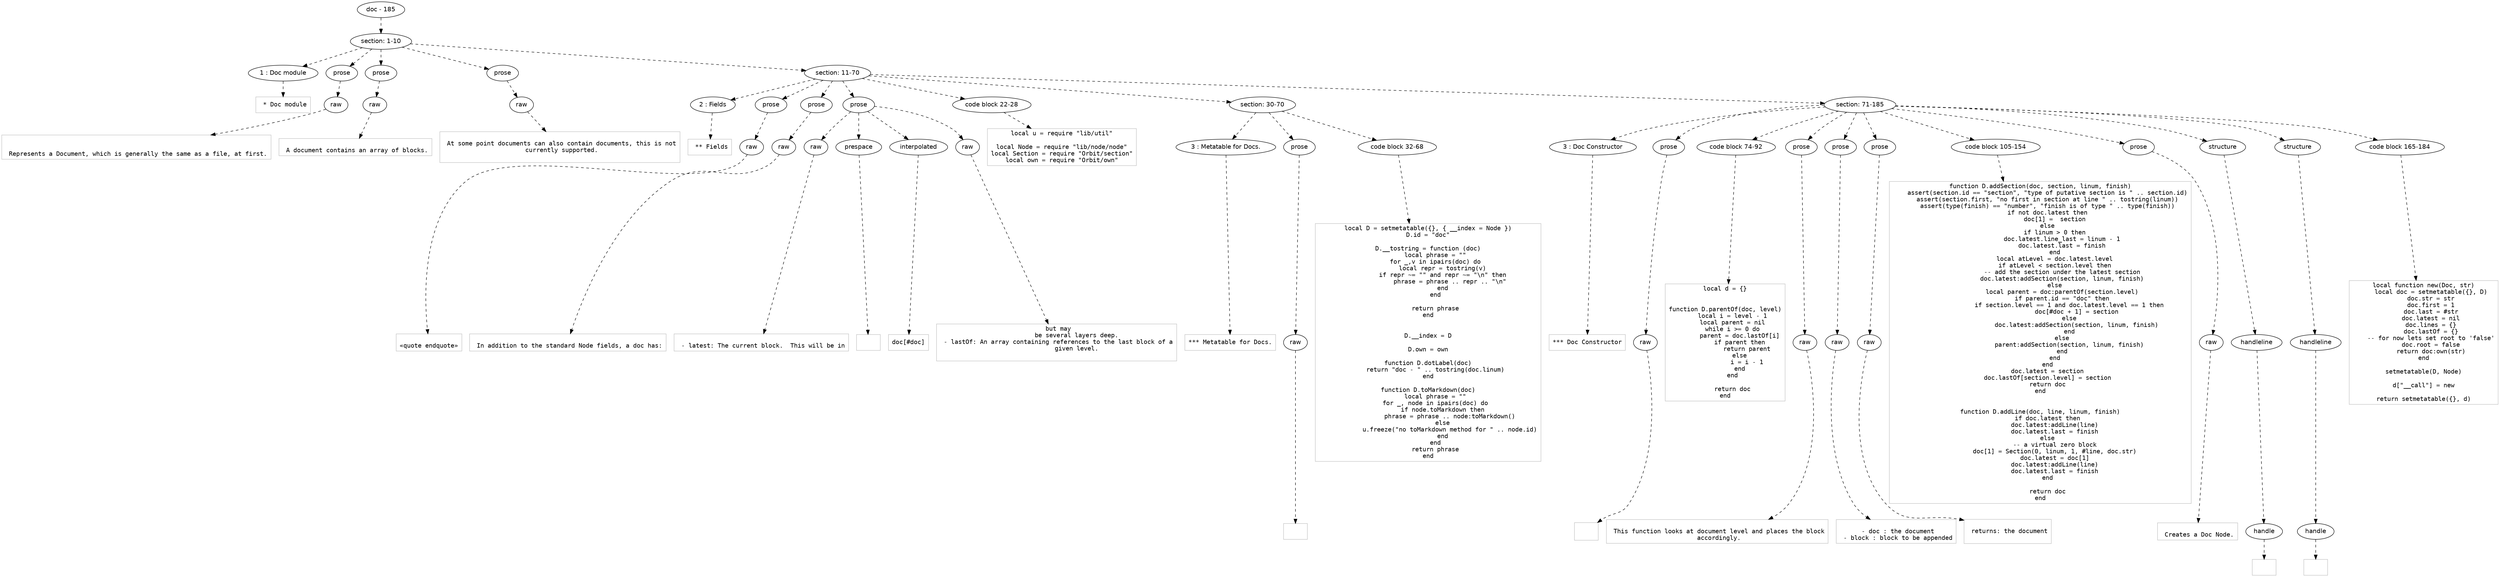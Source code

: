 digraph lpegNode {

node [fontname=Helvetica]
edge [style=dashed]

doc_0 [label="doc - 185"]


doc_0 -> { section_1}
{rank=same; section_1}

section_1 [label="section: 1-10"]


// END RANK doc_0

section_1 -> { header_2 prose_3 prose_4 prose_5 section_6}
{rank=same; header_2 prose_3 prose_4 prose_5 section_6}

header_2 [label="1 : Doc module"]

prose_3 [label="prose"]

prose_4 [label="prose"]

prose_5 [label="prose"]

section_6 [label="section: 11-70"]


// END RANK section_1

header_2 -> leaf_7
leaf_7  [color=Gray,shape=rectangle,fontname=Inconsolata,label=" * Doc module"]
// END RANK header_2

prose_3 -> { raw_8}
{rank=same; raw_8}

raw_8 [label="raw"]


// END RANK prose_3

raw_8 -> leaf_9
leaf_9  [color=Gray,shape=rectangle,fontname=Inconsolata,label="

 Represents a Document, which is generally the same as a file, at first.
"]
// END RANK raw_8

prose_4 -> { raw_10}
{rank=same; raw_10}

raw_10 [label="raw"]


// END RANK prose_4

raw_10 -> leaf_11
leaf_11  [color=Gray,shape=rectangle,fontname=Inconsolata,label="
 A document contains an array of blocks.
"]
// END RANK raw_10

prose_5 -> { raw_12}
{rank=same; raw_12}

raw_12 [label="raw"]


// END RANK prose_5

raw_12 -> leaf_13
leaf_13  [color=Gray,shape=rectangle,fontname=Inconsolata,label="
 At some point documents can also contain documents, this is not
 currently supported.

"]
// END RANK raw_12

section_6 -> { header_14 prose_15 prose_16 prose_17 codeblock_18 section_19 section_20}
{rank=same; header_14 prose_15 prose_16 prose_17 codeblock_18 section_19 section_20}

header_14 [label="2 : Fields"]

prose_15 [label="prose"]

prose_16 [label="prose"]

prose_17 [label="prose"]

codeblock_18 [label="code block 22-28"]

section_19 [label="section: 30-70"]

section_20 [label="section: 71-185"]


// END RANK section_6

header_14 -> leaf_21
leaf_21  [color=Gray,shape=rectangle,fontname=Inconsolata,label=" ** Fields"]
// END RANK header_14

prose_15 -> { raw_22}
{rank=same; raw_22}

raw_22 [label="raw"]


// END RANK prose_15

raw_22 -> leaf_23
leaf_23  [color=Gray,shape=rectangle,fontname=Inconsolata,label="
«quote endquote»
"]
// END RANK raw_22

prose_16 -> { raw_24}
{rank=same; raw_24}

raw_24 [label="raw"]


// END RANK prose_16

raw_24 -> leaf_25
leaf_25  [color=Gray,shape=rectangle,fontname=Inconsolata,label="
 In addition to the standard Node fields, a doc has:
"]
// END RANK raw_24

prose_17 -> { raw_26 prespace_27 interpolated_28 raw_29}
{rank=same; raw_26 prespace_27 interpolated_28 raw_29}

raw_26 [label="raw"]

prespace_27 [label="prespace"]

interpolated_28 [label="interpolated"]

raw_29 [label="raw"]


// END RANK prose_17

raw_26 -> leaf_30
leaf_30  [color=Gray,shape=rectangle,fontname=Inconsolata,label="
 - latest: The current block.  This will be in"]
// END RANK raw_26

prespace_27 -> leaf_31
leaf_31  [color=Gray,shape=rectangle,fontname=Inconsolata,label=" "]
// END RANK prespace_27

interpolated_28 -> leaf_32
leaf_32  [color=Gray,shape=rectangle,fontname=Inconsolata,label="doc[#doc]"]
// END RANK interpolated_28

raw_29 -> leaf_33
leaf_33  [color=Gray,shape=rectangle,fontname=Inconsolata,label=" but may
           be several layers deep.
 - lastOf: An array containing references to the last block of a
           given level.

"]
// END RANK raw_29

codeblock_18 -> leaf_34
leaf_34  [color=Gray,shape=rectangle,fontname=Inconsolata,label="local u = require \"lib/util\"

local Node = require \"lib/node/node\"
local Section = require \"Orbit/section\"
local own = require \"Orbit/own\""]
// END RANK codeblock_18

section_19 -> { header_35 prose_36 codeblock_37}
{rank=same; header_35 prose_36 codeblock_37}

header_35 [label="3 : Metatable for Docs."]

prose_36 [label="prose"]

codeblock_37 [label="code block 32-68"]


// END RANK section_19

header_35 -> leaf_38
leaf_38  [color=Gray,shape=rectangle,fontname=Inconsolata,label="*** Metatable for Docs."]
// END RANK header_35

prose_36 -> { raw_39}
{rank=same; raw_39}

raw_39 [label="raw"]


// END RANK prose_36

raw_39 -> leaf_40
leaf_40  [color=Gray,shape=rectangle,fontname=Inconsolata,label="
"]
// END RANK raw_39

codeblock_37 -> leaf_41
leaf_41  [color=Gray,shape=rectangle,fontname=Inconsolata,label="local D = setmetatable({}, { __index = Node })
D.id = \"doc\"

D.__tostring = function (doc)
    local phrase = \"\"
    for _,v in ipairs(doc) do
        local repr = tostring(v)
        if repr ~= \"\" and repr ~= \"\\n\" then
            phrase = phrase .. repr .. \"\\n\"
        end
    end

    return phrase
end


D.__index = D

D.own = own

function D.dotLabel(doc)
    return \"doc - \" .. tostring(doc.linum)
end

function D.toMarkdown(doc)
    local phrase = \"\"
    for _, node in ipairs(doc) do
        if node.toMarkdown then
            phrase = phrase .. node:toMarkdown()
        else
            u.freeze(\"no toMarkdown method for \" .. node.id)
        end
    end
    return phrase
end"]
// END RANK codeblock_37

section_20 -> { header_42 prose_43 codeblock_44 prose_45 prose_46 prose_47 codeblock_48 prose_49 structure_50 structure_51 codeblock_52}
{rank=same; header_42 prose_43 codeblock_44 prose_45 prose_46 prose_47 codeblock_48 prose_49 structure_50 structure_51 codeblock_52}

header_42 [label="3 : Doc Constructor"]

prose_43 [label="prose"]

codeblock_44 [label="code block 74-92"]

prose_45 [label="prose"]

prose_46 [label="prose"]

prose_47 [label="prose"]

codeblock_48 [label="code block 105-154"]

prose_49 [label="prose"]

structure_50 [label="structure"]

structure_51 [label="structure"]

codeblock_52 [label="code block 165-184"]


// END RANK section_20

header_42 -> leaf_53
leaf_53  [color=Gray,shape=rectangle,fontname=Inconsolata,label="*** Doc Constructor"]
// END RANK header_42

prose_43 -> { raw_54}
{rank=same; raw_54}

raw_54 [label="raw"]


// END RANK prose_43

raw_54 -> leaf_55
leaf_55  [color=Gray,shape=rectangle,fontname=Inconsolata,label="

"]
// END RANK raw_54

codeblock_44 -> leaf_56
leaf_56  [color=Gray,shape=rectangle,fontname=Inconsolata,label="local d = {}


function D.parentOf(doc, level)
    local i = level - 1
    local parent = nil
    while i >= 0 do
        parent = doc.lastOf[i]
        if parent then
            return parent
        else
            i = i - 1
        end
    end

    return doc
end"]
// END RANK codeblock_44

prose_45 -> { raw_57}
{rank=same; raw_57}

raw_57 [label="raw"]


// END RANK prose_45

raw_57 -> leaf_58
leaf_58  [color=Gray,shape=rectangle,fontname=Inconsolata,label="
 This function looks at document level and places the block
 accordingly.
"]
// END RANK raw_57

prose_46 -> { raw_59}
{rank=same; raw_59}

raw_59 [label="raw"]


// END RANK prose_46

raw_59 -> leaf_60
leaf_60  [color=Gray,shape=rectangle,fontname=Inconsolata,label="
 - doc : the document
 - block : block to be appended
"]
// END RANK raw_59

prose_47 -> { raw_61}
{rank=same; raw_61}

raw_61 [label="raw"]


// END RANK prose_47

raw_61 -> leaf_62
leaf_62  [color=Gray,shape=rectangle,fontname=Inconsolata,label="
 returns: the document

"]
// END RANK raw_61

codeblock_48 -> leaf_63
leaf_63  [color=Gray,shape=rectangle,fontname=Inconsolata,label="function D.addSection(doc, section, linum, finish)
    assert(section.id == \"section\", \"type of putative section is \" .. section.id)
    assert(section.first, \"no first in section at line \" .. tostring(linum))
    assert(type(finish) == \"number\", \"finish is of type \" .. type(finish))
    if not doc.latest then
        doc[1] =  section
    else
        if linum > 0 then
            doc.latest.line_last = linum - 1
            doc.latest.last = finish
        end
        local atLevel = doc.latest.level
        if atLevel < section.level then
            -- add the section under the latest section
            doc.latest:addSection(section, linum, finish)
        else
            local parent = doc:parentOf(section.level)
            if parent.id == \"doc\" then
                if section.level == 1 and doc.latest.level == 1 then
                    doc[#doc + 1] = section
                else
                    doc.latest:addSection(section, linum, finish)
                end
            else
                parent:addSection(section, linum, finish)
            end
        end
    end
    doc.latest = section
    doc.lastOf[section.level] = section
    return doc
end


function D.addLine(doc, line, linum, finish)
    if doc.latest then
        doc.latest:addLine(line)
        doc.latest.last = finish
    else
        -- a virtual zero block
        doc[1] = Section(0, linum, 1, #line, doc.str)
        doc.latest = doc[1]
        doc.latest:addLine(line)
        doc.latest.last = finish
    end

    return doc
end"]
// END RANK codeblock_48

prose_49 -> { raw_64}
{rank=same; raw_64}

raw_64 [label="raw"]


// END RANK prose_49

raw_64 -> leaf_65
leaf_65  [color=Gray,shape=rectangle,fontname=Inconsolata,label="
 Creates a Doc Node.
"]
// END RANK raw_64

structure_50 -> { handleline_66}
{rank=same; handleline_66}

handleline_66 [label="handleline"]


// END RANK structure_50

handleline_66 -> { handle_67}
{rank=same; handle_67}

handle_67 [label="handle"]


// END RANK handleline_66

handle_67 -> leaf_68
leaf_68  [color=Gray,shape=rectangle,fontname=Inconsolata,label=""]
// END RANK handle_67

structure_51 -> { handleline_69}
{rank=same; handleline_69}

handleline_69 [label="handleline"]


// END RANK structure_51

handleline_69 -> { handle_70}
{rank=same; handle_70}

handle_70 [label="handle"]


// END RANK handleline_69

handle_70 -> leaf_71
leaf_71  [color=Gray,shape=rectangle,fontname=Inconsolata,label=""]
// END RANK handle_70

codeblock_52 -> leaf_72
leaf_72  [color=Gray,shape=rectangle,fontname=Inconsolata,label="local function new(Doc, str)
    local doc = setmetatable({}, D)
    doc.str = str
    doc.first = 1
    doc.last = #str
    doc.latest = nil
    doc.lines = {}
    doc.lastOf = {}
    -- for now lets set root to 'false'
    doc.root = false
    return doc:own(str)
end

setmetatable(D, Node)

d[\"__call\"] = new

return setmetatable({}, d)"]
// END RANK codeblock_52


}
